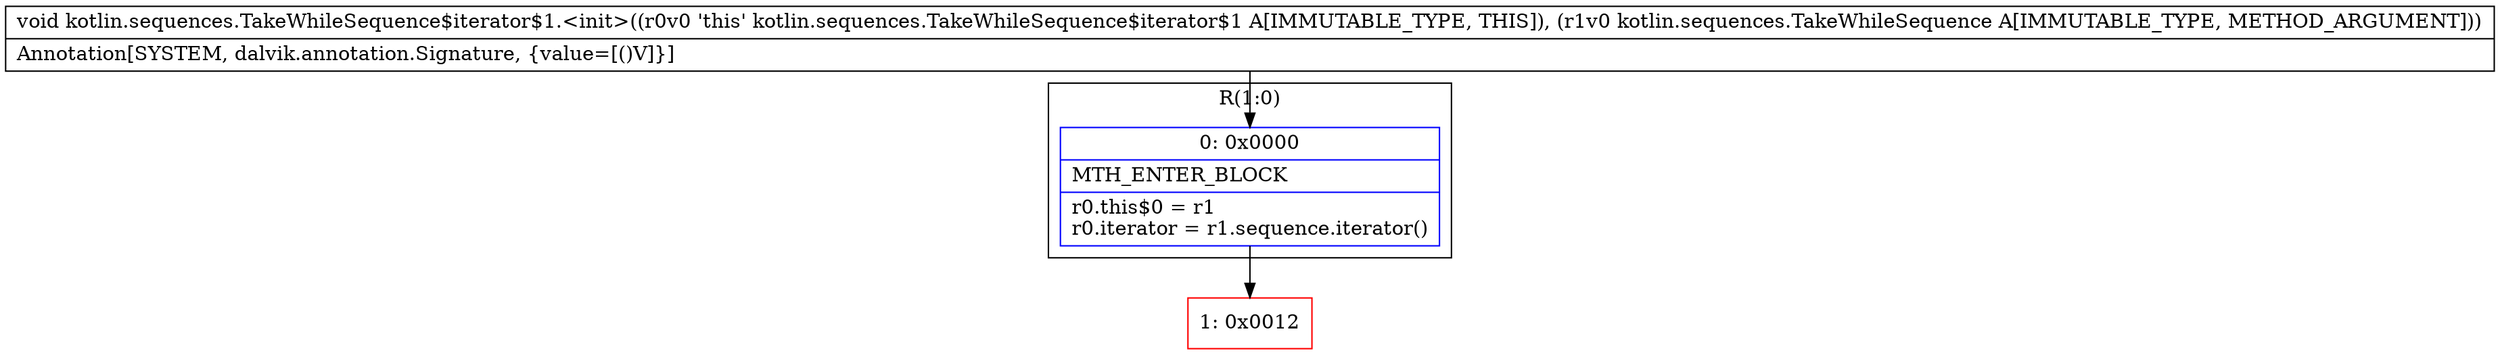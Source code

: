 digraph "CFG forkotlin.sequences.TakeWhileSequence$iterator$1.\<init\>(Lkotlin\/sequences\/TakeWhileSequence;)V" {
subgraph cluster_Region_488952941 {
label = "R(1:0)";
node [shape=record,color=blue];
Node_0 [shape=record,label="{0\:\ 0x0000|MTH_ENTER_BLOCK\l|r0.this$0 = r1\lr0.iterator = r1.sequence.iterator()\l}"];
}
Node_1 [shape=record,color=red,label="{1\:\ 0x0012}"];
MethodNode[shape=record,label="{void kotlin.sequences.TakeWhileSequence$iterator$1.\<init\>((r0v0 'this' kotlin.sequences.TakeWhileSequence$iterator$1 A[IMMUTABLE_TYPE, THIS]), (r1v0 kotlin.sequences.TakeWhileSequence A[IMMUTABLE_TYPE, METHOD_ARGUMENT]))  | Annotation[SYSTEM, dalvik.annotation.Signature, \{value=[()V]\}]\l}"];
MethodNode -> Node_0;
Node_0 -> Node_1;
}

